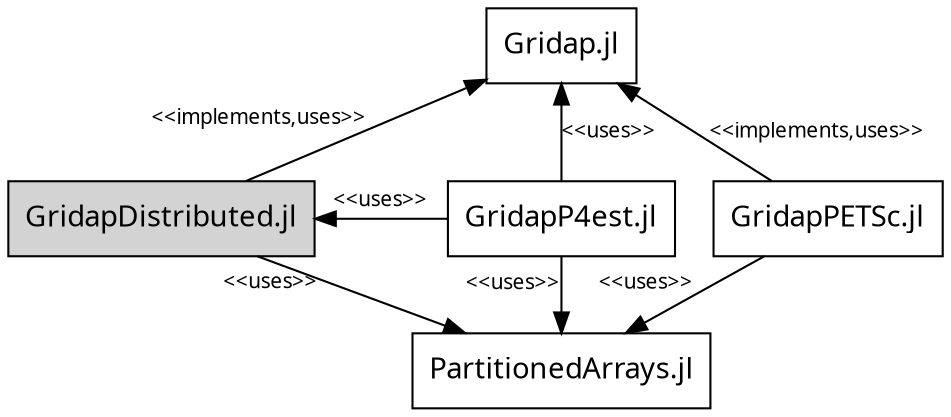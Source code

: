 # https://sketchviz.com/@amartinhuertas/b0df811af7c1491a18745cf84ee7f99b/dc105bf5cfb5f7ae6523d7f072bedbdb67a6512b
digraph T {
  graph [ fontname = "Handlee" ];
  edge  [ fontname = "Handlee" ];
  node  [ shape=rectangle fontname = "Handlee" fontsize=14 ];
  edge  [ style=plain ];
  "Gridap.jl" []
  "GridapDistributed.jl" [style=filled;]
  "PartitionedArrays.jl" 
  "GridapP4est.jl" 
  "Gridap.jl" -> "GridapDistributed.jl" [dir=back fontsize=10 style=plane xlabel="<<implements,uses>>"]
  "Gridap.jl" -> "GridapPETSc.jl" [dir=back fontsize=10 style=plane label="<<implements,uses>>"]
  "Gridap.jl" -> "GridapP4est.jl" [dir=back fontsize=10 style=plane label="<<uses>>"]
  "GridapDistributed.jl"  -> "PartitionedArrays.jl" [fontsize=10 xlabel="<<uses>>         "]
  "GridapP4est.jl"  -> "PartitionedArrays.jl" [fontsize=10 xlabel="<<uses>>"]
  "GridapPETSc.jl"  -> "PartitionedArrays.jl" [fontsize=10 xlabel="<<uses>>"]
  "GridapP4est.jl"  -> "GridapDistributed.jl" [constraint=false fontsize=10 label="<<uses>>"]
}    

